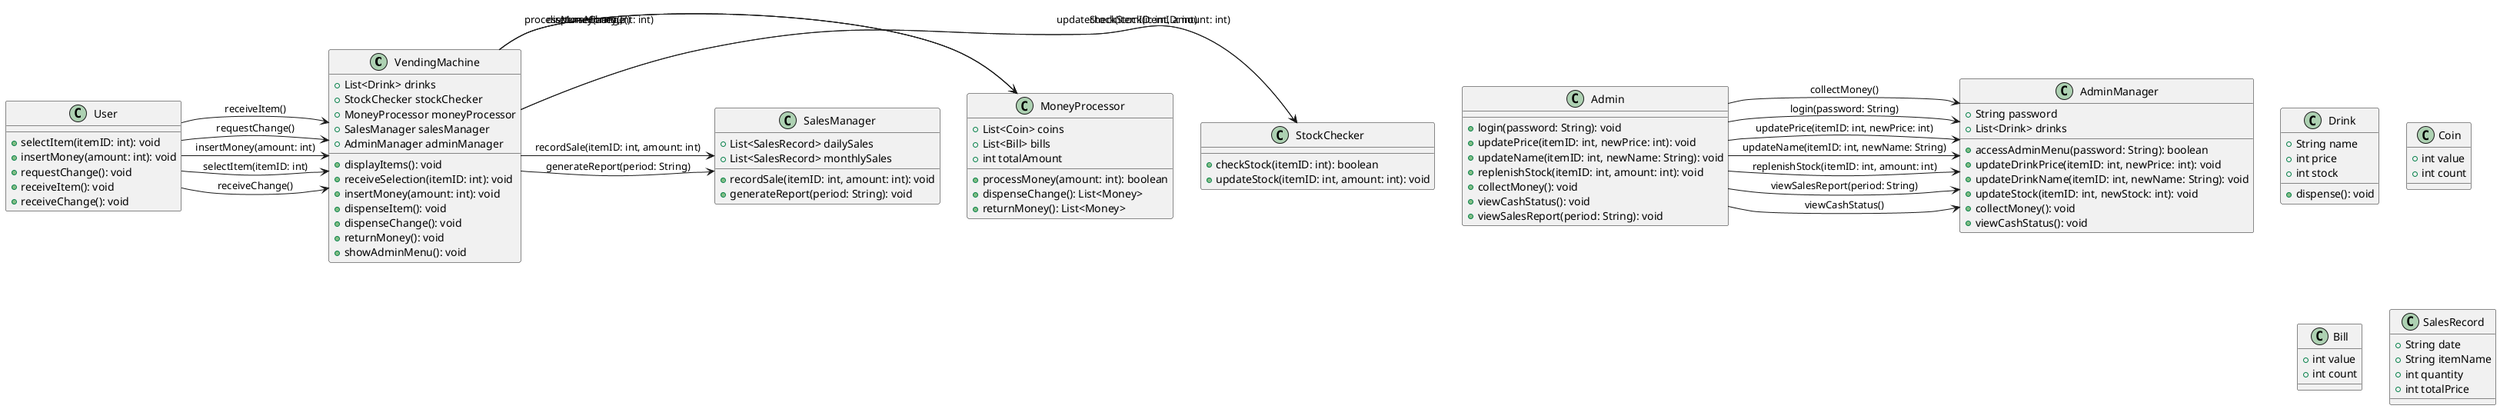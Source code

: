 @startuml
!define RECTANGLE class

RECTANGLE VendingMachine {
  +List<Drink> drinks
  +StockChecker stockChecker
  +MoneyProcessor moneyProcessor
  +SalesManager salesManager
  +AdminManager adminManager
  +displayItems(): void
  +receiveSelection(itemID: int): void
  +insertMoney(amount: int): void
  +dispenseItem(): void
  +dispenseChange(): void
  +returnMoney(): void
  +showAdminMenu(): void
}

RECTANGLE Drink {
  +String name
  +int price
  +int stock
  +dispense(): void
}

RECTANGLE StockChecker {
  +checkStock(itemID: int): boolean
  +updateStock(itemID: int, amount: int): void
}

RECTANGLE MoneyProcessor {
  +List<Coin> coins
  +List<Bill> bills
  +int totalAmount
  +processMoney(amount: int): boolean
  +dispenseChange(): List<Money>
  +returnMoney(): List<Money>
}

RECTANGLE Coin {
  +int value
  +int count
}

RECTANGLE Bill {
  +int value
  +int count
}

RECTANGLE SalesManager {
  +List<SalesRecord> dailySales
  +List<SalesRecord> monthlySales
  +recordSale(itemID: int, amount: int): void
  +generateReport(period: String): void
}

RECTANGLE SalesRecord {
  +String date
  +String itemName
  +int quantity
  +int totalPrice
}

RECTANGLE AdminManager {
  +String password
  +List<Drink> drinks
  +accessAdminMenu(password: String): boolean
  +updateDrinkPrice(itemID: int, newPrice: int): void
  +updateDrinkName(itemID: int, newName: String): void
  +updateStock(itemID: int, newStock: int): void
  +collectMoney(): void
  +viewCashStatus(): void
}

RECTANGLE User {
  +selectItem(itemID: int): void
  +insertMoney(amount: int): void
  +requestChange(): void
  +receiveItem(): void
  +receiveChange(): void
}

RECTANGLE Admin {
  +login(password: String): void
  +updatePrice(itemID: int, newPrice: int): void
  +updateName(itemID: int, newName: String): void
  +replenishStock(itemID: int, amount: int): void
  +collectMoney(): void
  +viewCashStatus(): void
  +viewSalesReport(period: String): void
}

User -> VendingMachine : selectItem(itemID: int)
User -> VendingMachine : insertMoney(amount: int)
User -> VendingMachine : requestChange()
User -> VendingMachine : receiveItem()
User -> VendingMachine : receiveChange()

Admin -> AdminManager : login(password: String)
Admin -> AdminManager : updatePrice(itemID: int, newPrice: int)
Admin -> AdminManager : updateName(itemID: int, newName: String)
Admin -> AdminManager : replenishStock(itemID: int, amount: int)
Admin -> AdminManager : collectMoney()
Admin -> AdminManager : viewCashStatus()
Admin -> AdminManager : viewSalesReport(period: String)

VendingMachine -> StockChecker : checkStock(itemID: int)
VendingMachine -> StockChecker : updateStock(itemID: int, amount: int)
VendingMachine -> MoneyProcessor : processMoney(amount: int)
VendingMachine -> MoneyProcessor : dispenseChange()
VendingMachine -> MoneyProcessor : returnMoney()
VendingMachine -> SalesManager : recordSale(itemID: int, amount: int)
VendingMachine -> SalesManager : generateReport(period: String)
@enduml
